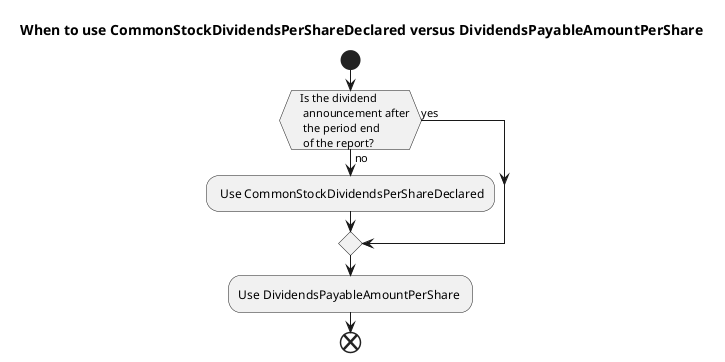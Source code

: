 @startuml dividends_Per_Share
title "When to use CommonStockDividendsPerShareDeclared versus DividendsPayableAmountPerShare"
!pragma useVerticalIf on
start

 
 if (   Is the dividend 
    announcement after
    the period end
    of the report?) then (no)
   
       : Use CommonStockDividendsPerShareDeclared;
      
 else (yes)
    endif 

                :Use DividendsPayableAmountPerShare ;
               
                        
    
end

@enduml